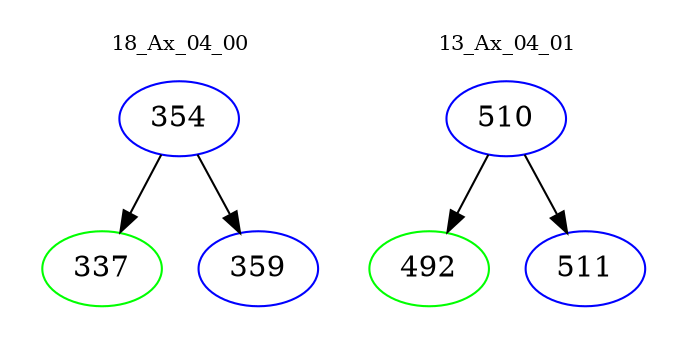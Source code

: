 digraph{
subgraph cluster_0 {
color = white
label = "18_Ax_04_00";
fontsize=10;
T0_354 [label="354", color="blue"]
T0_354 -> T0_337 [color="black"]
T0_337 [label="337", color="green"]
T0_354 -> T0_359 [color="black"]
T0_359 [label="359", color="blue"]
}
subgraph cluster_1 {
color = white
label = "13_Ax_04_01";
fontsize=10;
T1_510 [label="510", color="blue"]
T1_510 -> T1_492 [color="black"]
T1_492 [label="492", color="green"]
T1_510 -> T1_511 [color="black"]
T1_511 [label="511", color="blue"]
}
}

